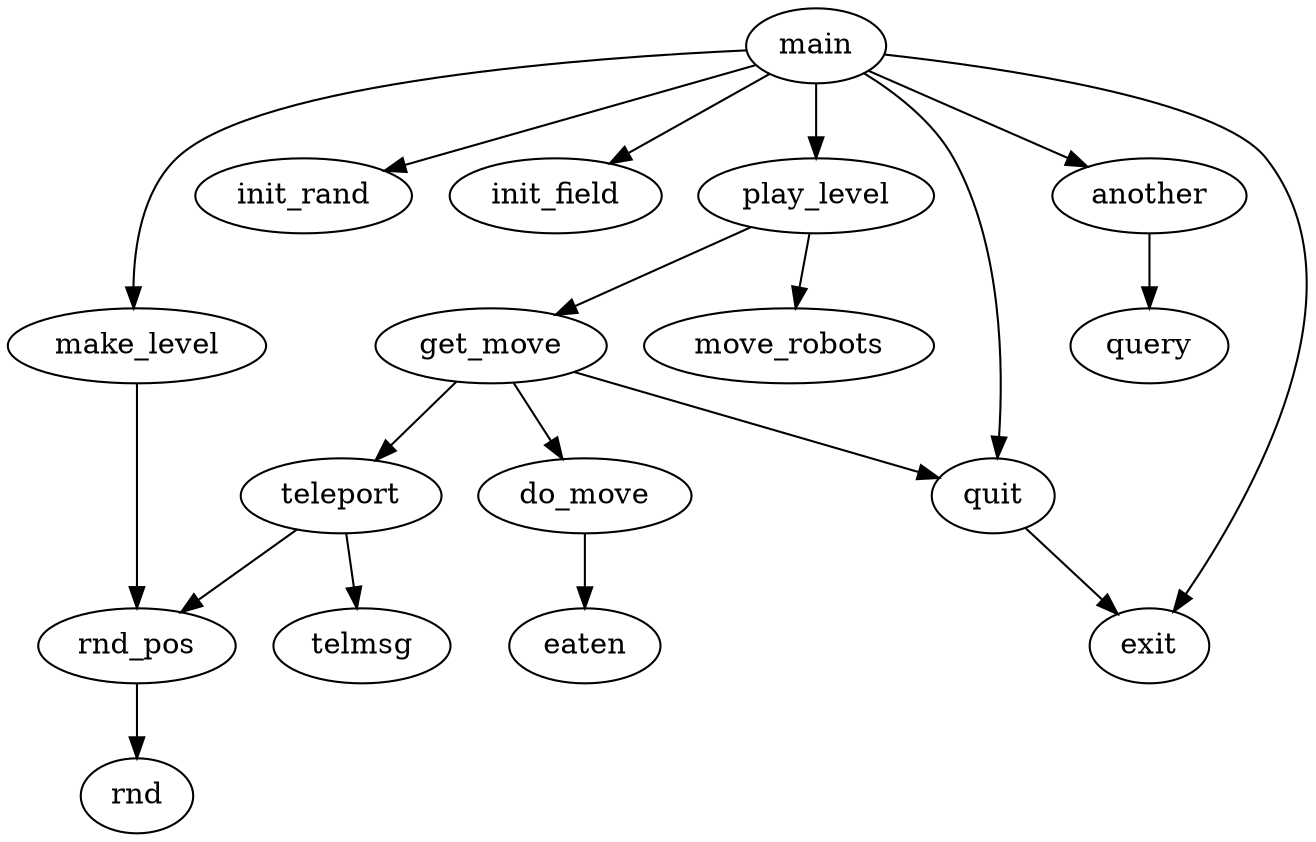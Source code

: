 digraph G {
//flush_in -> tcflush
//init_field -> werase
//init_field -> wmove
//init_field -> waddch
//init_field -> wrefresh
//init_field -> waddstr
//telmsg -> wmove
//telmsg -> waddstr
//main -> initscr
//main -> signal
//main -> cbreak
//main -> noecho
//main -> nonl
//main -> endwin
main -> exit
//main -> delwin
//main -> newwin
main -> init_rand
main -> init_field
main -> make_level
main -> play_level
//main -> wmove
//main -> wprintw
//main -> wrefresh
main -> another
main -> quit
//quit -> endwin
quit -> exit
another -> query
//another -> wmove
//another -> wclrtoeol
//another -> wrefresh
//make_level -> reset_count
//make_level -> mvwaddch
//make_level -> leaveok
//make_level -> wrefresh
make_level -> rnd_pos
//get_move -> getchar
//get_move -> leaveok
get_move -> do_move
get_move -> quit
//get_move -> wrefresh
get_move -> teleport
//get_move -> reset_count
//do_move -> leaveok
//do_move -> wmove
//do_move -> wrefresh
//do_move -> reset_count
//do_move -> mvwaddch
do_move -> eaten
//reset_count -> leaveok
//reset_count -> wrefresh
//teleport -> mvwaddch
teleport -> rnd_pos
teleport -> telmsg
//teleport -> wrefresh
//teleport -> leaveok
//teleport -> flush_in
//move_robots -> mvwaddch
//play_level -> wmove
//play_level -> waddch
//play_level -> wrefresh
//play_level -> flush_in
play_level -> get_move
play_level -> move_robots
//query -> getcury
//query -> getcurx
//query -> wmove
//query -> waddstr
//query -> wclrtoeol
//query -> wrefresh
//query -> wmove
//query -> wclrtoeol
//query -> getchar
//query -> wmove
//rnd -> random_r
rnd_pos -> rnd
//rnd_pos -> wrefresh
//init_rand -> getpid
//init_rand -> initstate_r
//init_rand -> srandom_r
}
